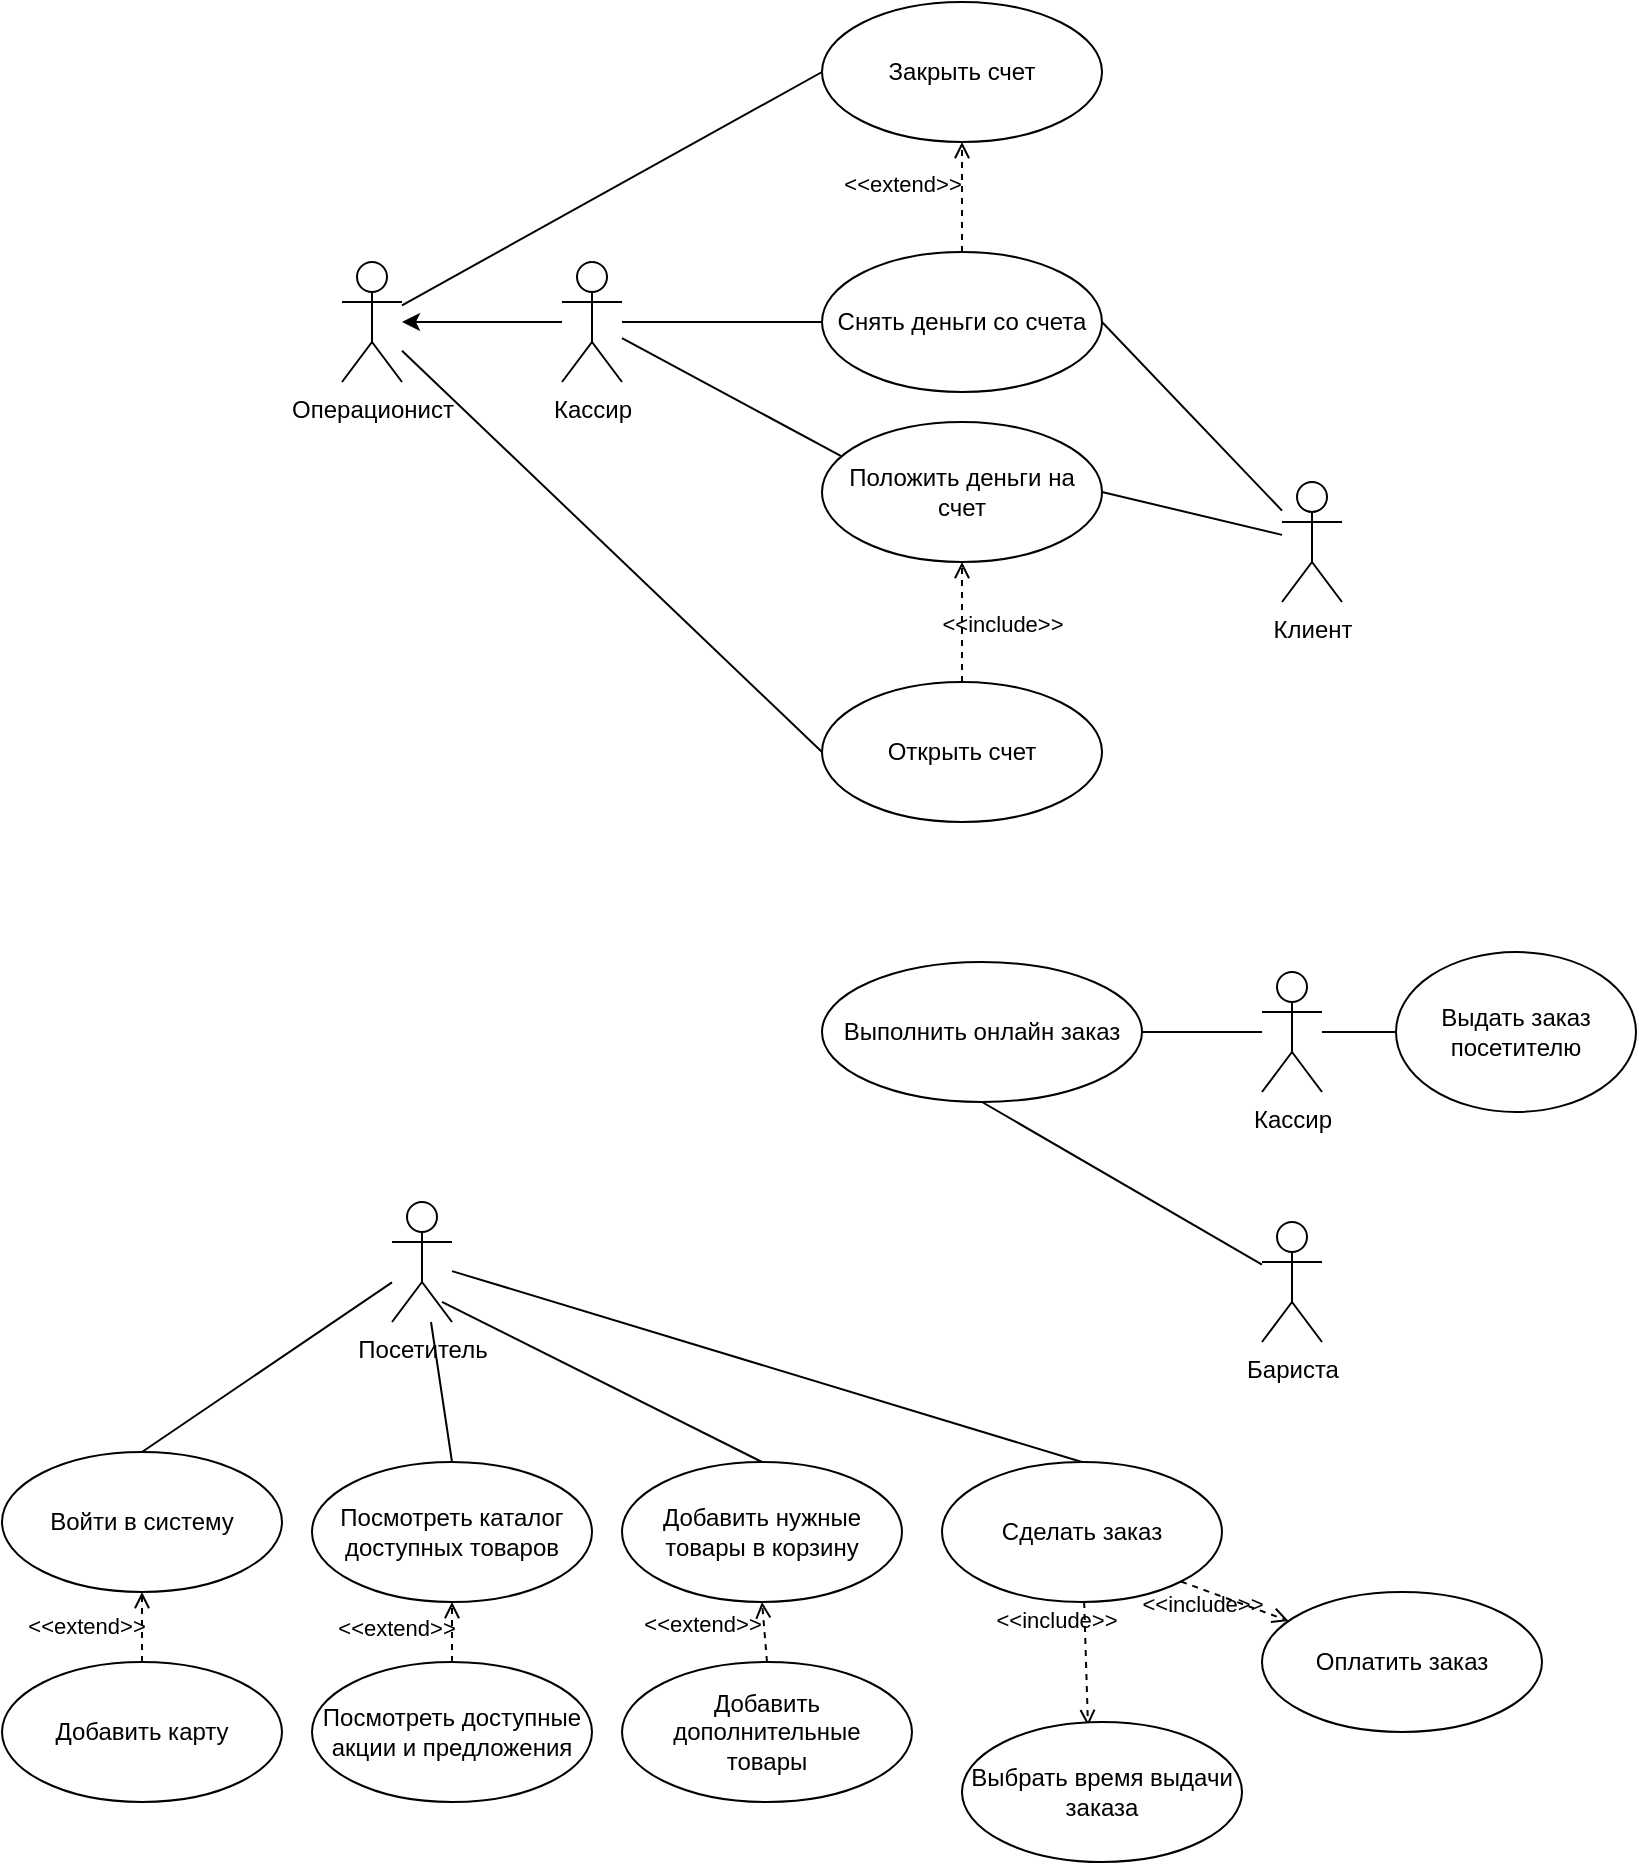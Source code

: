 <mxfile version="26.1.1">
  <diagram name="Страница — 1" id="g2PvD3-NV8LtlF_c9lBG">
    <mxGraphModel dx="1594" dy="735" grid="1" gridSize="10" guides="1" tooltips="1" connect="1" arrows="1" fold="1" page="1" pageScale="1" pageWidth="827" pageHeight="1169" math="0" shadow="0">
      <root>
        <mxCell id="0" />
        <mxCell id="1" parent="0" />
        <mxCell id="E3kmAj0gttxFbAQWqcGt-1" value="Клиент" style="shape=umlActor;verticalLabelPosition=bottom;verticalAlign=top;html=1;" parent="1" vertex="1">
          <mxGeometry x="650" y="320" width="30" height="60" as="geometry" />
        </mxCell>
        <mxCell id="E3kmAj0gttxFbAQWqcGt-2" value="Операционист" style="shape=umlActor;verticalLabelPosition=bottom;verticalAlign=top;html=1;" parent="1" vertex="1">
          <mxGeometry x="180" y="210" width="30" height="60" as="geometry" />
        </mxCell>
        <mxCell id="E3kmAj0gttxFbAQWqcGt-3" value="Кассир" style="shape=umlActor;verticalLabelPosition=bottom;verticalAlign=top;html=1;" parent="1" vertex="1">
          <mxGeometry x="290" y="210" width="30" height="60" as="geometry" />
        </mxCell>
        <mxCell id="E3kmAj0gttxFbAQWqcGt-10" value="Открыть счет" style="ellipse;whiteSpace=wrap;html=1;" parent="1" vertex="1">
          <mxGeometry x="420" y="420" width="140" height="70" as="geometry" />
        </mxCell>
        <mxCell id="E3kmAj0gttxFbAQWqcGt-16" value="Закрыть счет" style="ellipse;whiteSpace=wrap;html=1;" parent="1" vertex="1">
          <mxGeometry x="420" y="80" width="140" height="70" as="geometry" />
        </mxCell>
        <mxCell id="E3kmAj0gttxFbAQWqcGt-20" value="Положить деньги на счет" style="ellipse;whiteSpace=wrap;html=1;" parent="1" vertex="1">
          <mxGeometry x="420" y="290" width="140" height="70" as="geometry" />
        </mxCell>
        <mxCell id="E3kmAj0gttxFbAQWqcGt-21" value="Снять деньги со счета" style="ellipse;whiteSpace=wrap;html=1;" parent="1" vertex="1">
          <mxGeometry x="420" y="205" width="140" height="70" as="geometry" />
        </mxCell>
        <mxCell id="E3kmAj0gttxFbAQWqcGt-30" value="" style="endArrow=none;html=1;rounded=0;exitX=0.067;exitY=0.242;exitDx=0;exitDy=0;exitPerimeter=0;" parent="1" source="E3kmAj0gttxFbAQWqcGt-20" target="E3kmAj0gttxFbAQWqcGt-3" edge="1">
          <mxGeometry width="50" height="50" relative="1" as="geometry">
            <mxPoint x="440" y="435" as="sourcePoint" />
            <mxPoint x="350" y="546" as="targetPoint" />
          </mxGeometry>
        </mxCell>
        <mxCell id="E3kmAj0gttxFbAQWqcGt-33" value="" style="endArrow=classic;html=1;rounded=0;" parent="1" source="E3kmAj0gttxFbAQWqcGt-3" target="E3kmAj0gttxFbAQWqcGt-2" edge="1">
          <mxGeometry width="50" height="50" relative="1" as="geometry">
            <mxPoint x="340" y="380" as="sourcePoint" />
            <mxPoint x="390" y="330" as="targetPoint" />
          </mxGeometry>
        </mxCell>
        <mxCell id="E3kmAj0gttxFbAQWqcGt-34" value="" style="endArrow=none;html=1;rounded=0;" parent="1" source="E3kmAj0gttxFbAQWqcGt-21" target="E3kmAj0gttxFbAQWqcGt-3" edge="1">
          <mxGeometry width="50" height="50" relative="1" as="geometry">
            <mxPoint x="460" y="491" as="sourcePoint" />
            <mxPoint x="350" y="240" as="targetPoint" />
          </mxGeometry>
        </mxCell>
        <mxCell id="E3kmAj0gttxFbAQWqcGt-35" value="" style="endArrow=none;html=1;rounded=0;entryX=1;entryY=0.5;entryDx=0;entryDy=0;" parent="1" source="E3kmAj0gttxFbAQWqcGt-1" target="E3kmAj0gttxFbAQWqcGt-21" edge="1">
          <mxGeometry width="50" height="50" relative="1" as="geometry">
            <mxPoint x="480" y="380" as="sourcePoint" />
            <mxPoint x="530" y="330" as="targetPoint" />
          </mxGeometry>
        </mxCell>
        <mxCell id="E3kmAj0gttxFbAQWqcGt-36" value="" style="endArrow=none;html=1;rounded=0;entryX=1;entryY=0.5;entryDx=0;entryDy=0;" parent="1" source="E3kmAj0gttxFbAQWqcGt-1" target="E3kmAj0gttxFbAQWqcGt-20" edge="1">
          <mxGeometry width="50" height="50" relative="1" as="geometry">
            <mxPoint x="660" y="344" as="sourcePoint" />
            <mxPoint x="570" y="250" as="targetPoint" />
          </mxGeometry>
        </mxCell>
        <mxCell id="E3kmAj0gttxFbAQWqcGt-37" value="&amp;lt;&amp;lt;extend&amp;gt;&amp;gt;" style="html=1;verticalAlign=bottom;labelBackgroundColor=none;endArrow=open;endFill=0;dashed=1;rounded=0;entryX=0.5;entryY=1;entryDx=0;entryDy=0;exitX=0.5;exitY=0;exitDx=0;exitDy=0;" parent="1" source="E3kmAj0gttxFbAQWqcGt-21" target="E3kmAj0gttxFbAQWqcGt-16" edge="1">
          <mxGeometry x="-0.091" y="30" width="160" relative="1" as="geometry">
            <mxPoint x="420" y="350" as="sourcePoint" />
            <mxPoint x="580" y="350" as="targetPoint" />
            <mxPoint as="offset" />
          </mxGeometry>
        </mxCell>
        <mxCell id="E3kmAj0gttxFbAQWqcGt-38" value="&amp;lt;&amp;lt;include&amp;gt;&amp;gt;" style="html=1;verticalAlign=bottom;labelBackgroundColor=none;endArrow=open;endFill=0;dashed=1;rounded=0;exitX=0.5;exitY=0;exitDx=0;exitDy=0;" parent="1" source="E3kmAj0gttxFbAQWqcGt-10" target="E3kmAj0gttxFbAQWqcGt-20" edge="1">
          <mxGeometry x="-0.333" y="-20" width="160" relative="1" as="geometry">
            <mxPoint x="420" y="350" as="sourcePoint" />
            <mxPoint x="580" y="350" as="targetPoint" />
            <mxPoint as="offset" />
          </mxGeometry>
        </mxCell>
        <mxCell id="E3kmAj0gttxFbAQWqcGt-39" value="" style="endArrow=none;html=1;rounded=0;entryX=0;entryY=0.5;entryDx=0;entryDy=0;" parent="1" source="E3kmAj0gttxFbAQWqcGt-2" target="E3kmAj0gttxFbAQWqcGt-10" edge="1">
          <mxGeometry width="50" height="50" relative="1" as="geometry">
            <mxPoint x="480" y="380" as="sourcePoint" />
            <mxPoint x="530" y="330" as="targetPoint" />
          </mxGeometry>
        </mxCell>
        <mxCell id="E3kmAj0gttxFbAQWqcGt-40" value="" style="endArrow=none;html=1;rounded=0;entryX=0;entryY=0.5;entryDx=0;entryDy=0;" parent="1" source="E3kmAj0gttxFbAQWqcGt-2" target="E3kmAj0gttxFbAQWqcGt-16" edge="1">
          <mxGeometry width="50" height="50" relative="1" as="geometry">
            <mxPoint x="330" y="426" as="sourcePoint" />
            <mxPoint x="430" y="465" as="targetPoint" />
          </mxGeometry>
        </mxCell>
        <mxCell id="E3kmAj0gttxFbAQWqcGt-41" value="Посетитель" style="shape=umlActor;verticalLabelPosition=bottom;verticalAlign=top;html=1;" parent="1" vertex="1">
          <mxGeometry x="205" y="680" width="30" height="60" as="geometry" />
        </mxCell>
        <mxCell id="E3kmAj0gttxFbAQWqcGt-42" value="Кассир" style="shape=umlActor;verticalLabelPosition=bottom;verticalAlign=top;html=1;" parent="1" vertex="1">
          <mxGeometry x="640" y="565" width="30" height="60" as="geometry" />
        </mxCell>
        <mxCell id="E3kmAj0gttxFbAQWqcGt-43" value="Бариста" style="shape=umlActor;verticalLabelPosition=bottom;verticalAlign=top;html=1;" parent="1" vertex="1">
          <mxGeometry x="640" y="690" width="30" height="60" as="geometry" />
        </mxCell>
        <mxCell id="E3kmAj0gttxFbAQWqcGt-44" value="Сделать заказ" style="ellipse;whiteSpace=wrap;html=1;" parent="1" vertex="1">
          <mxGeometry x="480" y="810" width="140" height="70" as="geometry" />
        </mxCell>
        <mxCell id="E3kmAj0gttxFbAQWqcGt-46" value="Добавить дополнительные&lt;div&gt;товары&lt;/div&gt;" style="ellipse;whiteSpace=wrap;html=1;" parent="1" vertex="1">
          <mxGeometry x="320" y="910" width="145" height="70" as="geometry" />
        </mxCell>
        <mxCell id="E3kmAj0gttxFbAQWqcGt-47" value="&amp;lt;&amp;lt;extend&amp;gt;&amp;gt;" style="html=1;verticalAlign=bottom;labelBackgroundColor=none;endArrow=open;endFill=0;dashed=1;rounded=0;exitX=0.5;exitY=0;exitDx=0;exitDy=0;entryX=0.5;entryY=1;entryDx=0;entryDy=0;" parent="1" source="E3kmAj0gttxFbAQWqcGt-46" target="0TPmI25RTo359_4fZmG8-7" edge="1">
          <mxGeometry x="-0.159" y="32" width="160" relative="1" as="geometry">
            <mxPoint x="171" y="1190" as="sourcePoint" />
            <mxPoint x="390" y="880" as="targetPoint" />
            <mxPoint as="offset" />
          </mxGeometry>
        </mxCell>
        <mxCell id="E3kmAj0gttxFbAQWqcGt-48" value="&amp;lt;&amp;lt;include&amp;gt;&amp;gt;" style="html=1;verticalAlign=bottom;labelBackgroundColor=none;endArrow=open;endFill=0;dashed=1;rounded=0;entryX=0.45;entryY=0.029;entryDx=0;entryDy=0;entryPerimeter=0;" parent="1" source="E3kmAj0gttxFbAQWqcGt-44" target="E3kmAj0gttxFbAQWqcGt-49" edge="1">
          <mxGeometry x="-0.416" y="-16" width="160" relative="1" as="geometry">
            <mxPoint x="370" y="1070" as="sourcePoint" />
            <mxPoint x="585" y="1190" as="targetPoint" />
            <mxPoint x="1" as="offset" />
          </mxGeometry>
        </mxCell>
        <mxCell id="E3kmAj0gttxFbAQWqcGt-49" value="Выбрать время выдачи заказа" style="ellipse;whiteSpace=wrap;html=1;" parent="1" vertex="1">
          <mxGeometry x="490" y="940" width="140" height="70" as="geometry" />
        </mxCell>
        <mxCell id="E3kmAj0gttxFbAQWqcGt-50" value="Выполнить онлайн заказ" style="ellipse;whiteSpace=wrap;html=1;" parent="1" vertex="1">
          <mxGeometry x="420" y="560" width="160" height="70" as="geometry" />
        </mxCell>
        <mxCell id="E3kmAj0gttxFbAQWqcGt-51" value="" style="endArrow=none;html=1;rounded=0;exitX=1;exitY=0.5;exitDx=0;exitDy=0;" parent="1" source="E3kmAj0gttxFbAQWqcGt-50" target="E3kmAj0gttxFbAQWqcGt-42" edge="1">
          <mxGeometry width="50" height="50" relative="1" as="geometry">
            <mxPoint x="360" y="845" as="sourcePoint" />
            <mxPoint x="410" y="795" as="targetPoint" />
          </mxGeometry>
        </mxCell>
        <mxCell id="E3kmAj0gttxFbAQWqcGt-52" value="" style="endArrow=none;html=1;rounded=0;exitX=0.5;exitY=1;exitDx=0;exitDy=0;" parent="1" source="E3kmAj0gttxFbAQWqcGt-50" target="E3kmAj0gttxFbAQWqcGt-43" edge="1">
          <mxGeometry width="50" height="50" relative="1" as="geometry">
            <mxPoint x="590" y="605" as="sourcePoint" />
            <mxPoint x="650" y="605" as="targetPoint" />
          </mxGeometry>
        </mxCell>
        <mxCell id="0TPmI25RTo359_4fZmG8-1" value="Войти в систему" style="ellipse;whiteSpace=wrap;html=1;" vertex="1" parent="1">
          <mxGeometry x="10" y="805" width="140" height="70" as="geometry" />
        </mxCell>
        <mxCell id="0TPmI25RTo359_4fZmG8-2" value="" style="endArrow=none;html=1;rounded=0;exitX=0.5;exitY=0;exitDx=0;exitDy=0;" edge="1" parent="1" source="0TPmI25RTo359_4fZmG8-1" target="E3kmAj0gttxFbAQWqcGt-41">
          <mxGeometry width="50" height="50" relative="1" as="geometry">
            <mxPoint x="340" y="920" as="sourcePoint" />
            <mxPoint x="390" y="870" as="targetPoint" />
          </mxGeometry>
        </mxCell>
        <mxCell id="0TPmI25RTo359_4fZmG8-3" value="Посмотреть каталог доступных товаров" style="ellipse;whiteSpace=wrap;html=1;" vertex="1" parent="1">
          <mxGeometry x="165" y="810" width="140" height="70" as="geometry" />
        </mxCell>
        <mxCell id="0TPmI25RTo359_4fZmG8-4" value="" style="endArrow=none;html=1;rounded=0;exitX=0.5;exitY=0;exitDx=0;exitDy=0;" edge="1" parent="1" source="0TPmI25RTo359_4fZmG8-3" target="E3kmAj0gttxFbAQWqcGt-41">
          <mxGeometry width="50" height="50" relative="1" as="geometry">
            <mxPoint x="340" y="920" as="sourcePoint" />
            <mxPoint x="390" y="870" as="targetPoint" />
          </mxGeometry>
        </mxCell>
        <mxCell id="0TPmI25RTo359_4fZmG8-5" value="Добавить карту" style="ellipse;whiteSpace=wrap;html=1;" vertex="1" parent="1">
          <mxGeometry x="10" y="910" width="140" height="70" as="geometry" />
        </mxCell>
        <mxCell id="0TPmI25RTo359_4fZmG8-6" value="&amp;lt;&amp;lt;extend&amp;gt;&amp;gt;" style="html=1;verticalAlign=bottom;labelBackgroundColor=none;endArrow=open;endFill=0;dashed=1;rounded=0;exitX=0.5;exitY=0;exitDx=0;exitDy=0;entryX=0.5;entryY=1;entryDx=0;entryDy=0;" edge="1" parent="1" source="0TPmI25RTo359_4fZmG8-5" target="0TPmI25RTo359_4fZmG8-1">
          <mxGeometry x="-0.463" y="28" width="160" relative="1" as="geometry">
            <mxPoint x="117" y="1187" as="sourcePoint" />
            <mxPoint x="190" y="1134" as="targetPoint" />
            <mxPoint as="offset" />
          </mxGeometry>
        </mxCell>
        <mxCell id="0TPmI25RTo359_4fZmG8-7" value="Добавить нужные товары в корзину" style="ellipse;whiteSpace=wrap;html=1;" vertex="1" parent="1">
          <mxGeometry x="320" y="810" width="140" height="70" as="geometry" />
        </mxCell>
        <mxCell id="0TPmI25RTo359_4fZmG8-8" value="" style="endArrow=none;html=1;rounded=0;entryX=0.833;entryY=0.833;entryDx=0;entryDy=0;entryPerimeter=0;exitX=0.5;exitY=0;exitDx=0;exitDy=0;" edge="1" parent="1" source="0TPmI25RTo359_4fZmG8-7" target="E3kmAj0gttxFbAQWqcGt-41">
          <mxGeometry width="50" height="50" relative="1" as="geometry">
            <mxPoint x="340" y="920" as="sourcePoint" />
            <mxPoint x="390" y="870" as="targetPoint" />
          </mxGeometry>
        </mxCell>
        <mxCell id="0TPmI25RTo359_4fZmG8-9" value="" style="endArrow=none;html=1;rounded=0;exitX=0.5;exitY=0;exitDx=0;exitDy=0;" edge="1" parent="1" source="E3kmAj0gttxFbAQWqcGt-44" target="E3kmAj0gttxFbAQWqcGt-41">
          <mxGeometry width="50" height="50" relative="1" as="geometry">
            <mxPoint x="340" y="920" as="sourcePoint" />
            <mxPoint x="390" y="870" as="targetPoint" />
          </mxGeometry>
        </mxCell>
        <mxCell id="0TPmI25RTo359_4fZmG8-10" value="Выдать заказ посетителю" style="ellipse;whiteSpace=wrap;html=1;" vertex="1" parent="1">
          <mxGeometry x="707" y="555" width="120" height="80" as="geometry" />
        </mxCell>
        <mxCell id="0TPmI25RTo359_4fZmG8-11" value="" style="endArrow=none;html=1;rounded=0;exitX=0;exitY=0.5;exitDx=0;exitDy=0;" edge="1" parent="1" source="0TPmI25RTo359_4fZmG8-10" target="E3kmAj0gttxFbAQWqcGt-42">
          <mxGeometry width="50" height="50" relative="1" as="geometry">
            <mxPoint x="460" y="720" as="sourcePoint" />
            <mxPoint x="510" y="670" as="targetPoint" />
          </mxGeometry>
        </mxCell>
        <mxCell id="0TPmI25RTo359_4fZmG8-12" value="Посмотреть доступные акции и предложения" style="ellipse;whiteSpace=wrap;html=1;" vertex="1" parent="1">
          <mxGeometry x="165" y="910" width="140" height="70" as="geometry" />
        </mxCell>
        <mxCell id="0TPmI25RTo359_4fZmG8-14" value="&amp;lt;&amp;lt;extend&amp;gt;&amp;gt;" style="html=1;verticalAlign=bottom;labelBackgroundColor=none;endArrow=open;endFill=0;dashed=1;rounded=0;exitX=0.5;exitY=0;exitDx=0;exitDy=0;entryX=0.5;entryY=1;entryDx=0;entryDy=0;" edge="1" parent="1" source="0TPmI25RTo359_4fZmG8-12" target="0TPmI25RTo359_4fZmG8-3">
          <mxGeometry x="-0.463" y="28" width="160" relative="1" as="geometry">
            <mxPoint x="90" y="920" as="sourcePoint" />
            <mxPoint x="90" y="885" as="targetPoint" />
            <mxPoint as="offset" />
          </mxGeometry>
        </mxCell>
        <mxCell id="0TPmI25RTo359_4fZmG8-15" value="Оплатить заказ" style="ellipse;whiteSpace=wrap;html=1;" vertex="1" parent="1">
          <mxGeometry x="640" y="875" width="140" height="70" as="geometry" />
        </mxCell>
        <mxCell id="0TPmI25RTo359_4fZmG8-16" value="&amp;lt;&amp;lt;include&amp;gt;&amp;gt;" style="html=1;verticalAlign=bottom;labelBackgroundColor=none;endArrow=open;endFill=0;dashed=1;rounded=0;exitX=1;exitY=1;exitDx=0;exitDy=0;" edge="1" parent="1" source="E3kmAj0gttxFbAQWqcGt-44" target="0TPmI25RTo359_4fZmG8-15">
          <mxGeometry x="-0.416" y="-16" width="160" relative="1" as="geometry">
            <mxPoint x="561" y="890" as="sourcePoint" />
            <mxPoint x="563" y="952" as="targetPoint" />
            <mxPoint x="1" as="offset" />
          </mxGeometry>
        </mxCell>
      </root>
    </mxGraphModel>
  </diagram>
</mxfile>
